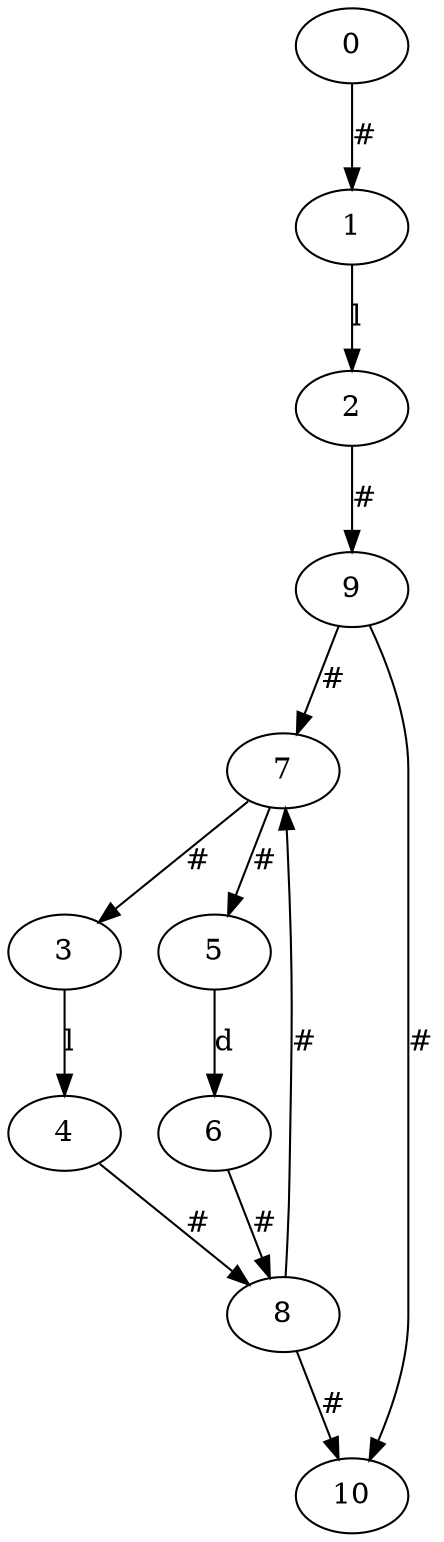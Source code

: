 digraph G {
	7 -> 3 [label="#"]
	8 -> 7 [label="#"]
	6 -> 8 [label="#"]
	5 -> 6 [label=d]
	8 -> 10 [label="#"]
	0 -> 1 [label="#"]
	3 -> 4 [label=l]
	4 -> 8 [label="#"]
	7 -> 5 [label="#"]
	9 -> 10 [label="#"]
	2 -> 9 [label="#"]
	9 -> 7 [label="#"]
	1 -> 2 [label=l]
}

